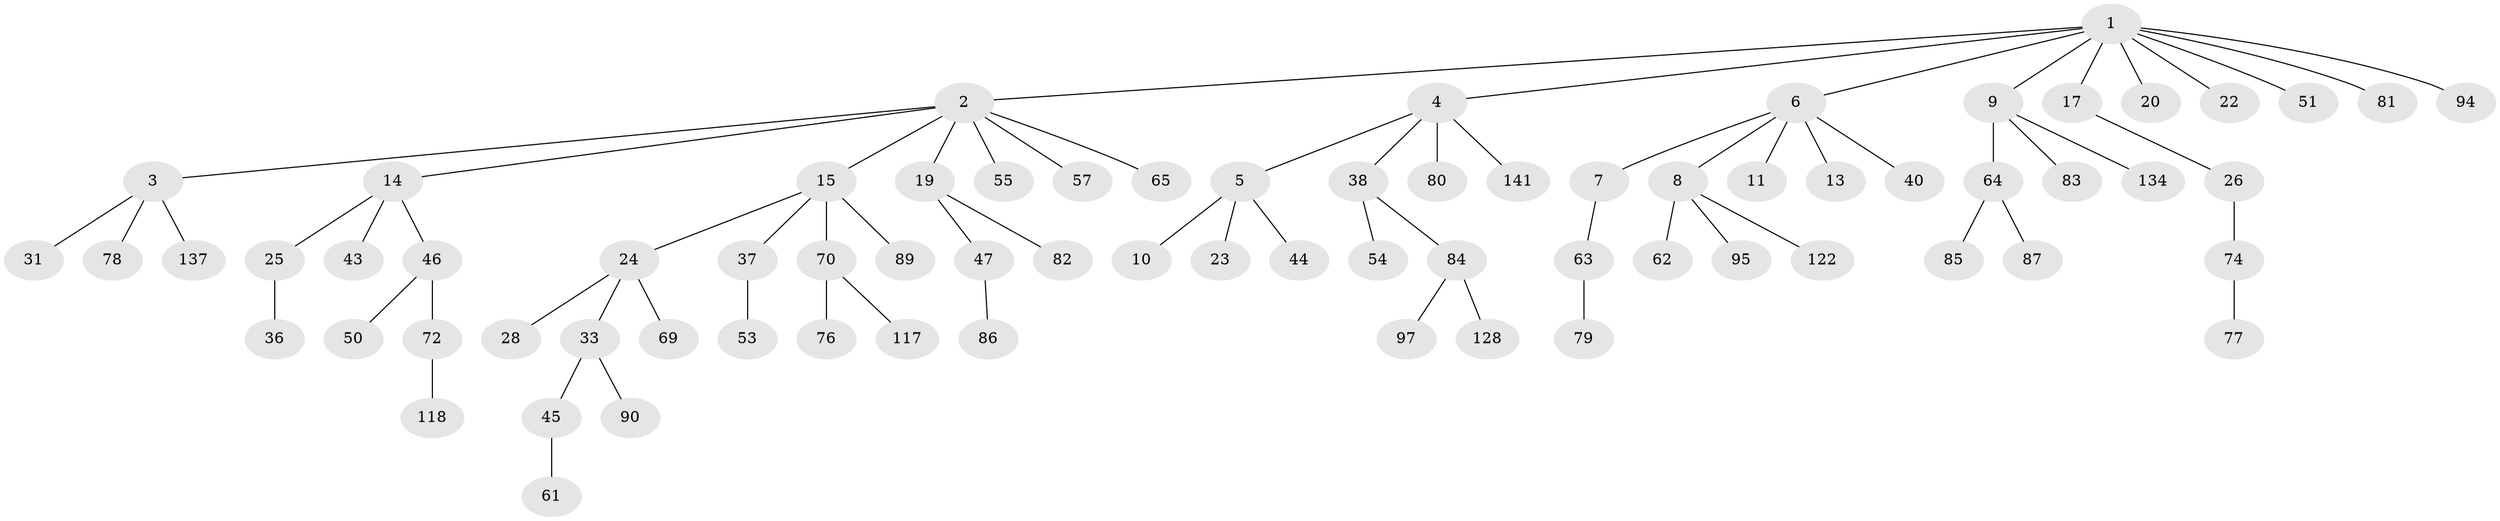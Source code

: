 // original degree distribution, {10: 0.00684931506849315, 8: 0.00684931506849315, 4: 0.06164383561643835, 5: 0.0273972602739726, 6: 0.0136986301369863, 7: 0.00684931506849315, 3: 0.14383561643835616, 1: 0.547945205479452, 2: 0.18493150684931506}
// Generated by graph-tools (version 1.1) at 2025/15/03/09/25 04:15:42]
// undirected, 73 vertices, 72 edges
graph export_dot {
graph [start="1"]
  node [color=gray90,style=filled];
  1;
  2;
  3;
  4;
  5;
  6;
  7 [super="+60+12+42+35+135+145"];
  8 [super="+29+124"];
  9;
  10;
  11;
  13 [super="+143"];
  14 [super="+21+75"];
  15 [super="+18+30+32+16"];
  17 [super="+88+129+139"];
  19 [super="+108+116+73"];
  20 [super="+34+101"];
  22 [super="+115+71"];
  23;
  24;
  25 [super="+113+146"];
  26;
  28;
  31;
  33;
  36;
  37 [super="+114+39+41"];
  38 [super="+56"];
  40 [super="+121"];
  43;
  44;
  45 [super="+59"];
  46;
  47 [super="+120"];
  50 [super="+102"];
  51 [super="+91+58+106"];
  53 [super="+105"];
  54 [super="+96+104"];
  55 [super="+119"];
  57 [super="+107"];
  61;
  62;
  63;
  64 [super="+103"];
  65 [super="+100"];
  69;
  70;
  72;
  74;
  76;
  77;
  78;
  79 [super="+93+144"];
  80;
  81 [super="+112"];
  82;
  83;
  84;
  85;
  86;
  87;
  89 [super="+131"];
  90;
  94;
  95;
  97;
  117;
  118;
  122;
  128;
  134;
  137;
  141;
  1 -- 2;
  1 -- 4;
  1 -- 6;
  1 -- 9;
  1 -- 17;
  1 -- 20;
  1 -- 22;
  1 -- 51;
  1 -- 81;
  1 -- 94;
  2 -- 3;
  2 -- 14;
  2 -- 15;
  2 -- 19;
  2 -- 55;
  2 -- 57;
  2 -- 65;
  3 -- 31;
  3 -- 78;
  3 -- 137;
  4 -- 5;
  4 -- 38;
  4 -- 80;
  4 -- 141;
  5 -- 10;
  5 -- 23;
  5 -- 44;
  6 -- 7;
  6 -- 8;
  6 -- 11;
  6 -- 13;
  6 -- 40;
  7 -- 63;
  8 -- 122;
  8 -- 62;
  8 -- 95;
  9 -- 64;
  9 -- 83;
  9 -- 134;
  14 -- 46;
  14 -- 25;
  14 -- 43;
  15 -- 70;
  15 -- 24;
  15 -- 37;
  15 -- 89;
  17 -- 26;
  19 -- 47;
  19 -- 82;
  24 -- 28;
  24 -- 33;
  24 -- 69;
  25 -- 36;
  26 -- 74;
  33 -- 45;
  33 -- 90;
  37 -- 53;
  38 -- 54;
  38 -- 84;
  45 -- 61;
  46 -- 50;
  46 -- 72;
  47 -- 86;
  63 -- 79;
  64 -- 85;
  64 -- 87;
  70 -- 76;
  70 -- 117;
  72 -- 118;
  74 -- 77;
  84 -- 97;
  84 -- 128;
}
